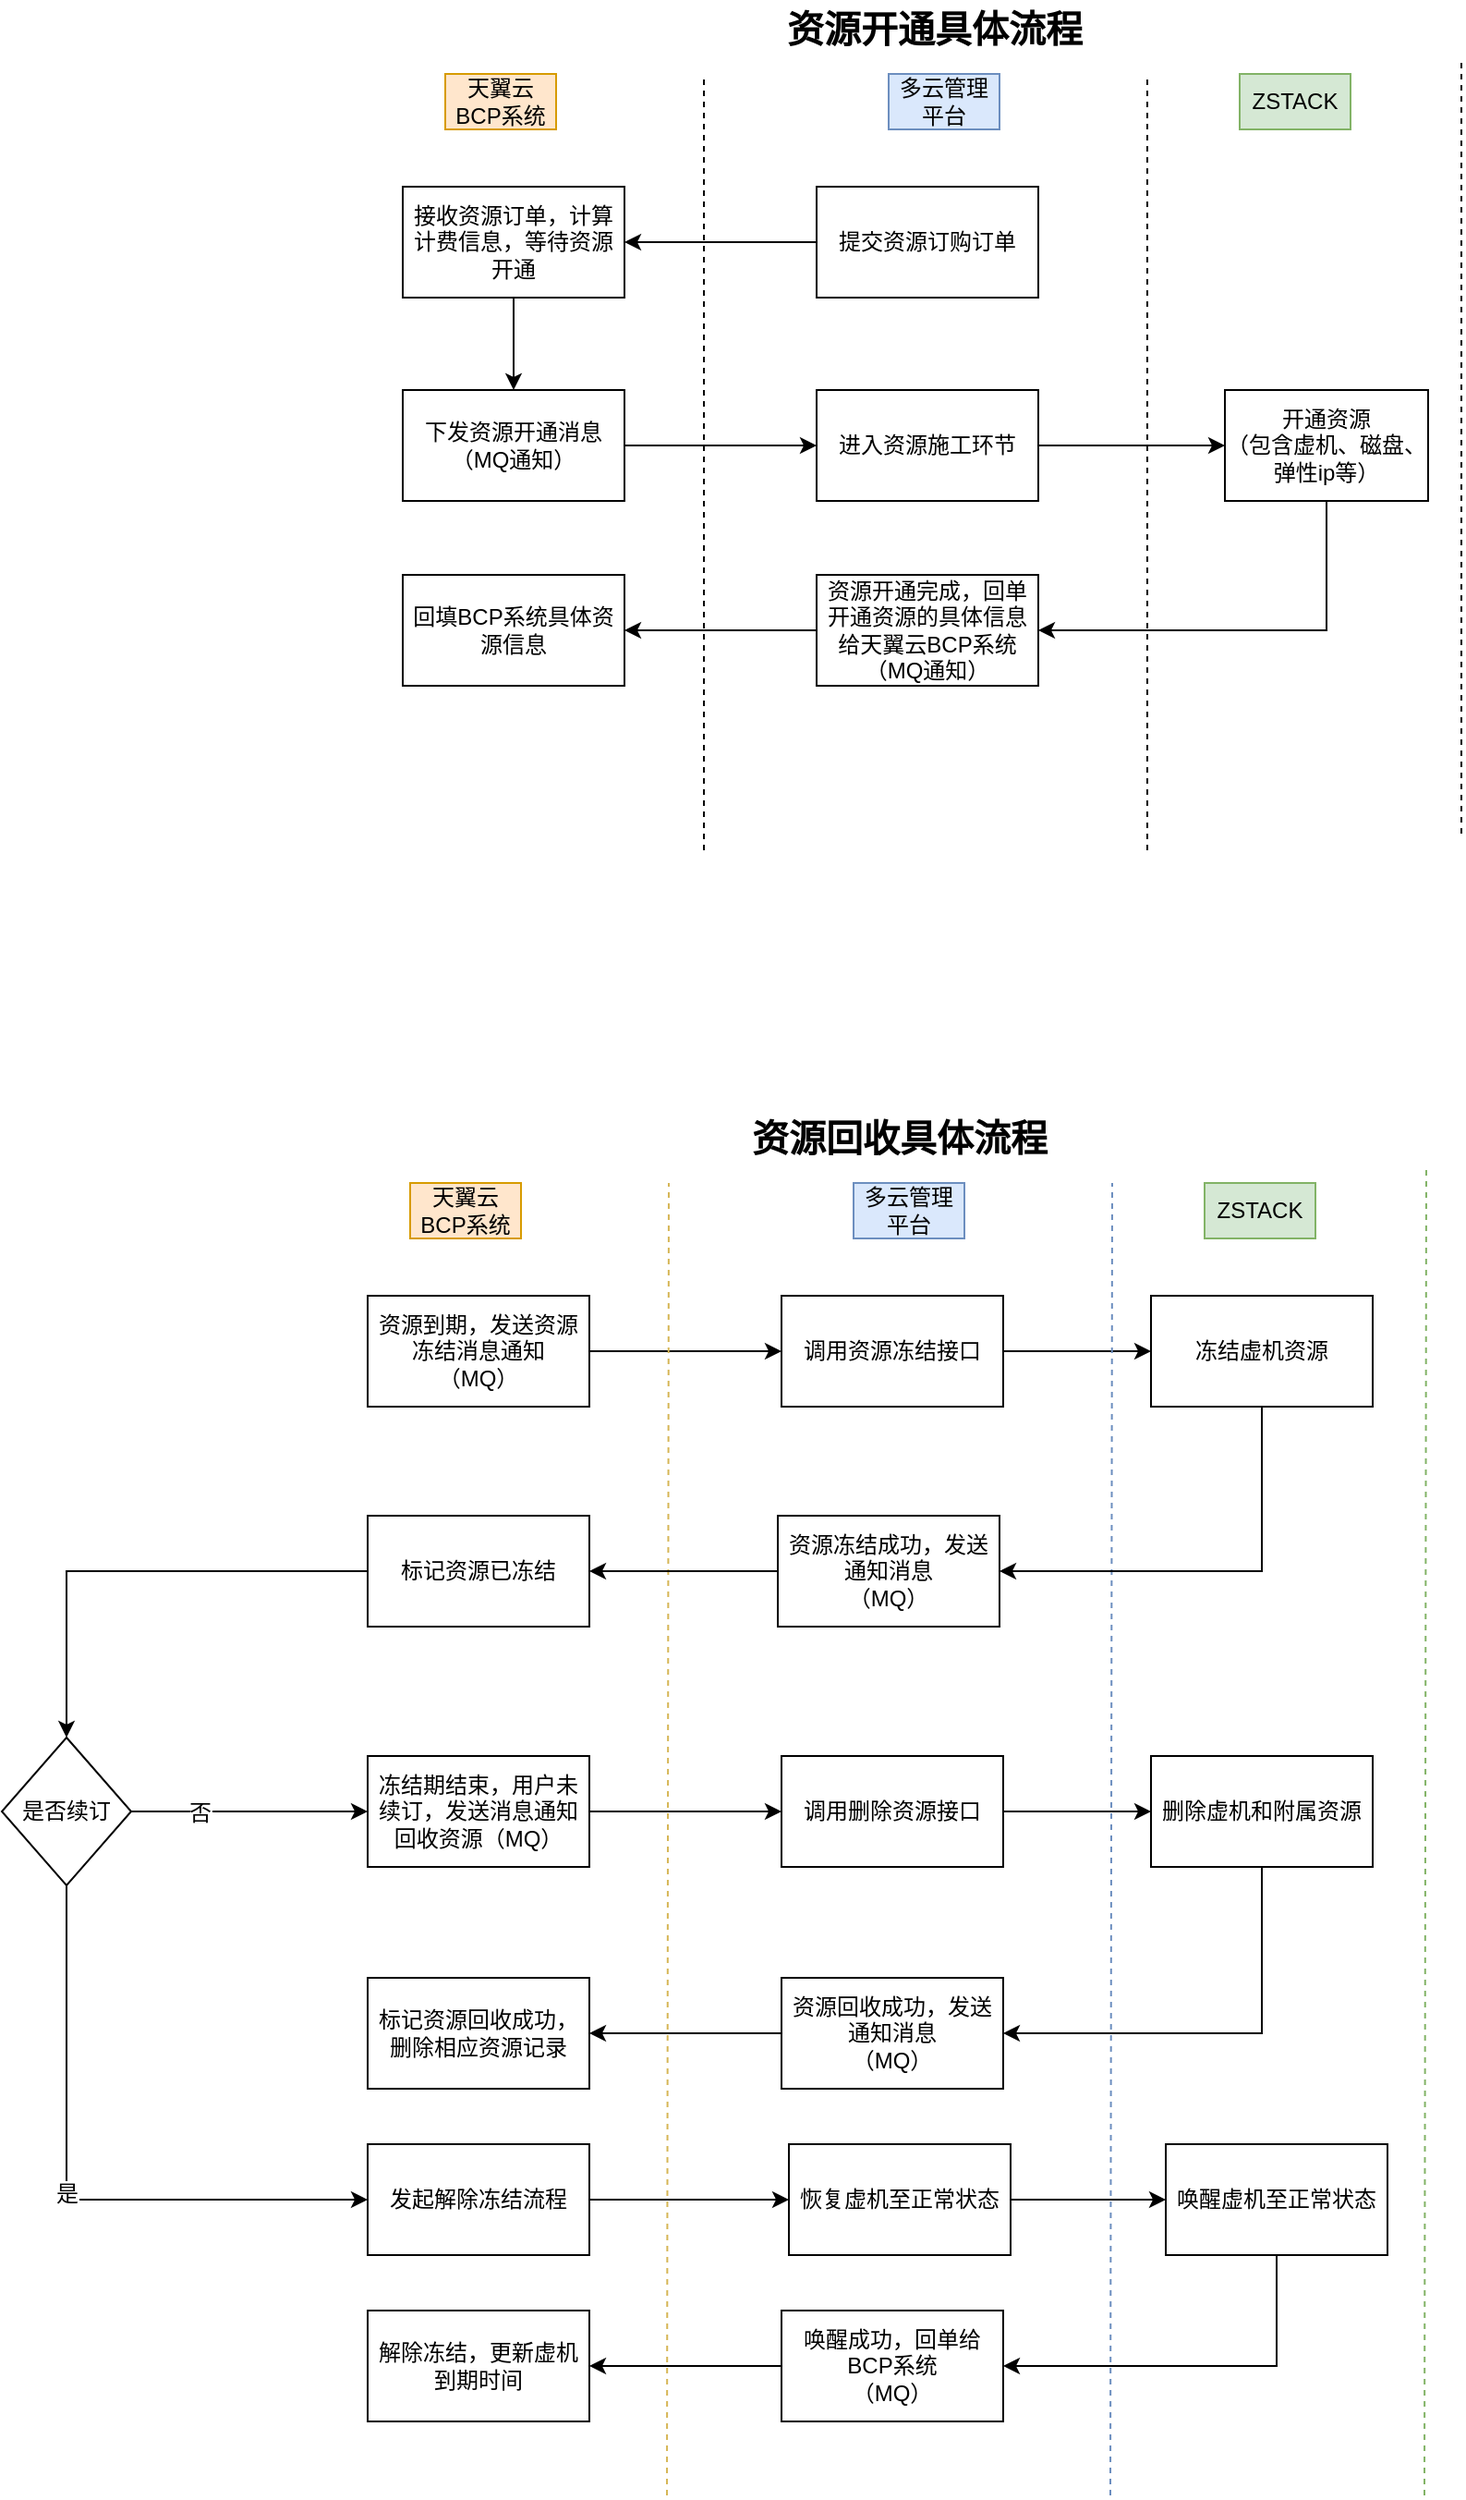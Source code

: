<mxfile version="16.6.5" type="github">
  <diagram id="rpGUyRY0c6zzdN_JAQHF" name="Page-1">
    <mxGraphModel dx="1730" dy="468" grid="1" gridSize="10" guides="1" tooltips="1" connect="1" arrows="1" fold="1" page="1" pageScale="1" pageWidth="827" pageHeight="1169" math="0" shadow="0">
      <root>
        <mxCell id="0" />
        <mxCell id="1" parent="0" />
        <mxCell id="3JQ_DlPpZyVaK5QD3R42-10" style="edgeStyle=orthogonalEdgeStyle;rounded=0;orthogonalLoop=1;jettySize=auto;html=1;" edge="1" parent="1" source="3JQ_DlPpZyVaK5QD3R42-1">
          <mxGeometry relative="1" as="geometry">
            <mxPoint x="137" y="211" as="targetPoint" />
          </mxGeometry>
        </mxCell>
        <mxCell id="3JQ_DlPpZyVaK5QD3R42-1" value="接收资源订单，计算计费信息，等待资源开通" style="rounded=0;whiteSpace=wrap;html=1;" vertex="1" parent="1">
          <mxGeometry x="77" y="101" width="120" height="60" as="geometry" />
        </mxCell>
        <mxCell id="3JQ_DlPpZyVaK5QD3R42-9" style="edgeStyle=orthogonalEdgeStyle;rounded=0;orthogonalLoop=1;jettySize=auto;html=1;entryX=1;entryY=0.5;entryDx=0;entryDy=0;" edge="1" parent="1" source="3JQ_DlPpZyVaK5QD3R42-2" target="3JQ_DlPpZyVaK5QD3R42-1">
          <mxGeometry relative="1" as="geometry" />
        </mxCell>
        <mxCell id="3JQ_DlPpZyVaK5QD3R42-2" value="提交资源订购订单" style="rounded=0;whiteSpace=wrap;html=1;" vertex="1" parent="1">
          <mxGeometry x="301" y="101" width="120" height="60" as="geometry" />
        </mxCell>
        <mxCell id="3JQ_DlPpZyVaK5QD3R42-3" value="" style="endArrow=none;dashed=1;html=1;rounded=0;" edge="1" parent="1">
          <mxGeometry width="50" height="50" relative="1" as="geometry">
            <mxPoint x="240" y="460" as="sourcePoint" />
            <mxPoint x="240" y="40" as="targetPoint" />
          </mxGeometry>
        </mxCell>
        <mxCell id="3JQ_DlPpZyVaK5QD3R42-4" value="" style="endArrow=none;dashed=1;html=1;rounded=0;" edge="1" parent="1">
          <mxGeometry width="50" height="50" relative="1" as="geometry">
            <mxPoint x="480" y="460" as="sourcePoint" />
            <mxPoint x="480" y="40" as="targetPoint" />
          </mxGeometry>
        </mxCell>
        <mxCell id="3JQ_DlPpZyVaK5QD3R42-5" value="" style="endArrow=none;dashed=1;html=1;rounded=0;" edge="1" parent="1">
          <mxGeometry width="50" height="50" relative="1" as="geometry">
            <mxPoint x="650" y="451" as="sourcePoint" />
            <mxPoint x="650" y="31" as="targetPoint" />
          </mxGeometry>
        </mxCell>
        <mxCell id="3JQ_DlPpZyVaK5QD3R42-6" value="天翼云BCP系统" style="text;html=1;strokeColor=#d79b00;fillColor=#ffe6cc;align=center;verticalAlign=middle;whiteSpace=wrap;rounded=0;" vertex="1" parent="1">
          <mxGeometry x="100" y="40" width="60" height="30" as="geometry" />
        </mxCell>
        <mxCell id="3JQ_DlPpZyVaK5QD3R42-7" value="多云管理平台" style="text;html=1;strokeColor=#6c8ebf;fillColor=#dae8fc;align=center;verticalAlign=middle;whiteSpace=wrap;rounded=0;" vertex="1" parent="1">
          <mxGeometry x="340" y="40" width="60" height="30" as="geometry" />
        </mxCell>
        <mxCell id="3JQ_DlPpZyVaK5QD3R42-8" value="ZSTACK" style="text;html=1;strokeColor=#82b366;fillColor=#d5e8d4;align=center;verticalAlign=middle;whiteSpace=wrap;rounded=0;" vertex="1" parent="1">
          <mxGeometry x="530" y="40" width="60" height="30" as="geometry" />
        </mxCell>
        <mxCell id="3JQ_DlPpZyVaK5QD3R42-14" style="edgeStyle=orthogonalEdgeStyle;rounded=0;orthogonalLoop=1;jettySize=auto;html=1;entryX=0;entryY=0.5;entryDx=0;entryDy=0;" edge="1" parent="1" source="3JQ_DlPpZyVaK5QD3R42-11" target="3JQ_DlPpZyVaK5QD3R42-15">
          <mxGeometry relative="1" as="geometry">
            <mxPoint x="557" y="241" as="targetPoint" />
          </mxGeometry>
        </mxCell>
        <mxCell id="3JQ_DlPpZyVaK5QD3R42-11" value="进入资源施工环节" style="rounded=0;whiteSpace=wrap;html=1;" vertex="1" parent="1">
          <mxGeometry x="301" y="211" width="120" height="60" as="geometry" />
        </mxCell>
        <mxCell id="3JQ_DlPpZyVaK5QD3R42-13" style="edgeStyle=orthogonalEdgeStyle;rounded=0;orthogonalLoop=1;jettySize=auto;html=1;entryX=0;entryY=0.5;entryDx=0;entryDy=0;" edge="1" parent="1" source="3JQ_DlPpZyVaK5QD3R42-12" target="3JQ_DlPpZyVaK5QD3R42-11">
          <mxGeometry relative="1" as="geometry" />
        </mxCell>
        <mxCell id="3JQ_DlPpZyVaK5QD3R42-12" value="下发资源开通消息（MQ通知）" style="rounded=0;whiteSpace=wrap;html=1;" vertex="1" parent="1">
          <mxGeometry x="77" y="211" width="120" height="60" as="geometry" />
        </mxCell>
        <mxCell id="3JQ_DlPpZyVaK5QD3R42-19" style="edgeStyle=orthogonalEdgeStyle;rounded=0;orthogonalLoop=1;jettySize=auto;html=1;exitX=0.5;exitY=1;exitDx=0;exitDy=0;entryX=1;entryY=0.5;entryDx=0;entryDy=0;" edge="1" parent="1" source="3JQ_DlPpZyVaK5QD3R42-15" target="3JQ_DlPpZyVaK5QD3R42-18">
          <mxGeometry relative="1" as="geometry" />
        </mxCell>
        <mxCell id="3JQ_DlPpZyVaK5QD3R42-15" value="开通资源&lt;br&gt;（包含虚机、磁盘、弹性ip等）" style="rounded=0;whiteSpace=wrap;html=1;" vertex="1" parent="1">
          <mxGeometry x="522" y="211" width="110" height="60" as="geometry" />
        </mxCell>
        <mxCell id="3JQ_DlPpZyVaK5QD3R42-21" value="" style="edgeStyle=orthogonalEdgeStyle;rounded=0;orthogonalLoop=1;jettySize=auto;html=1;" edge="1" parent="1" source="3JQ_DlPpZyVaK5QD3R42-18" target="3JQ_DlPpZyVaK5QD3R42-20">
          <mxGeometry relative="1" as="geometry" />
        </mxCell>
        <mxCell id="3JQ_DlPpZyVaK5QD3R42-18" value="资源开通完成，回单开通资源的具体信息&lt;br&gt;给天翼云BCP系统（MQ通知）" style="rounded=0;whiteSpace=wrap;html=1;" vertex="1" parent="1">
          <mxGeometry x="301" y="311" width="120" height="60" as="geometry" />
        </mxCell>
        <mxCell id="3JQ_DlPpZyVaK5QD3R42-20" value="回填BCP系统具体资源信息" style="whiteSpace=wrap;html=1;rounded=0;" vertex="1" parent="1">
          <mxGeometry x="77" y="311" width="120" height="60" as="geometry" />
        </mxCell>
        <mxCell id="3JQ_DlPpZyVaK5QD3R42-22" value="&lt;b&gt;&lt;font style=&quot;font-size: 20px&quot;&gt;资源开通具体流程&lt;/font&gt;&lt;/b&gt;" style="text;html=1;strokeColor=none;fillColor=none;align=center;verticalAlign=middle;whiteSpace=wrap;rounded=0;" vertex="1" parent="1">
          <mxGeometry x="270" width="190" height="30" as="geometry" />
        </mxCell>
        <mxCell id="3JQ_DlPpZyVaK5QD3R42-43" style="edgeStyle=orthogonalEdgeStyle;rounded=0;orthogonalLoop=1;jettySize=auto;html=1;entryX=0;entryY=0.5;entryDx=0;entryDy=0;fontSize=20;" edge="1" parent="1" source="3JQ_DlPpZyVaK5QD3R42-24" target="3JQ_DlPpZyVaK5QD3R42-26">
          <mxGeometry relative="1" as="geometry" />
        </mxCell>
        <mxCell id="3JQ_DlPpZyVaK5QD3R42-24" value="资源到期，发送资源冻结消息通知&lt;br&gt;（MQ）" style="rounded=0;whiteSpace=wrap;html=1;" vertex="1" parent="1">
          <mxGeometry x="58" y="701" width="120" height="60" as="geometry" />
        </mxCell>
        <mxCell id="3JQ_DlPpZyVaK5QD3R42-45" value="" style="edgeStyle=orthogonalEdgeStyle;rounded=0;orthogonalLoop=1;jettySize=auto;html=1;fontSize=20;" edge="1" parent="1" source="3JQ_DlPpZyVaK5QD3R42-26" target="3JQ_DlPpZyVaK5QD3R42-44">
          <mxGeometry relative="1" as="geometry" />
        </mxCell>
        <mxCell id="3JQ_DlPpZyVaK5QD3R42-26" value="调用资源冻结接口" style="rounded=0;whiteSpace=wrap;html=1;" vertex="1" parent="1">
          <mxGeometry x="282" y="701" width="120" height="60" as="geometry" />
        </mxCell>
        <mxCell id="3JQ_DlPpZyVaK5QD3R42-27" value="" style="endArrow=none;dashed=1;html=1;rounded=0;fillColor=#fff2cc;strokeColor=#d6b656;" edge="1" parent="1">
          <mxGeometry width="50" height="50" relative="1" as="geometry">
            <mxPoint x="220" y="1350" as="sourcePoint" />
            <mxPoint x="221" y="640" as="targetPoint" />
          </mxGeometry>
        </mxCell>
        <mxCell id="3JQ_DlPpZyVaK5QD3R42-28" value="" style="endArrow=none;dashed=1;html=1;rounded=0;fillColor=#dae8fc;strokeColor=#6c8ebf;" edge="1" parent="1">
          <mxGeometry width="50" height="50" relative="1" as="geometry">
            <mxPoint x="460" y="1350" as="sourcePoint" />
            <mxPoint x="461" y="640" as="targetPoint" />
          </mxGeometry>
        </mxCell>
        <mxCell id="3JQ_DlPpZyVaK5QD3R42-29" value="" style="endArrow=none;dashed=1;html=1;rounded=0;fillColor=#d5e8d4;strokeColor=#82b366;" edge="1" parent="1">
          <mxGeometry width="50" height="50" relative="1" as="geometry">
            <mxPoint x="630" y="1350" as="sourcePoint" />
            <mxPoint x="631" y="631" as="targetPoint" />
          </mxGeometry>
        </mxCell>
        <mxCell id="3JQ_DlPpZyVaK5QD3R42-30" value="天翼云BCP系统" style="text;html=1;strokeColor=#d79b00;fillColor=#ffe6cc;align=center;verticalAlign=middle;whiteSpace=wrap;rounded=0;" vertex="1" parent="1">
          <mxGeometry x="81" y="640" width="60" height="30" as="geometry" />
        </mxCell>
        <mxCell id="3JQ_DlPpZyVaK5QD3R42-31" value="多云管理平台" style="text;html=1;strokeColor=#6c8ebf;fillColor=#dae8fc;align=center;verticalAlign=middle;whiteSpace=wrap;rounded=0;" vertex="1" parent="1">
          <mxGeometry x="321" y="640" width="60" height="30" as="geometry" />
        </mxCell>
        <mxCell id="3JQ_DlPpZyVaK5QD3R42-32" value="ZSTACK" style="text;html=1;strokeColor=#82b366;fillColor=#d5e8d4;align=center;verticalAlign=middle;whiteSpace=wrap;rounded=0;" vertex="1" parent="1">
          <mxGeometry x="511" y="640" width="60" height="30" as="geometry" />
        </mxCell>
        <mxCell id="3JQ_DlPpZyVaK5QD3R42-42" value="&lt;b&gt;&lt;font style=&quot;font-size: 20px&quot;&gt;资源回收具体流程&lt;/font&gt;&lt;/b&gt;" style="text;html=1;strokeColor=none;fillColor=none;align=center;verticalAlign=middle;whiteSpace=wrap;rounded=0;" vertex="1" parent="1">
          <mxGeometry x="251" y="600" width="190" height="30" as="geometry" />
        </mxCell>
        <mxCell id="3JQ_DlPpZyVaK5QD3R42-48" style="edgeStyle=orthogonalEdgeStyle;rounded=0;orthogonalLoop=1;jettySize=auto;html=1;exitX=0.5;exitY=1;exitDx=0;exitDy=0;entryX=1;entryY=0.5;entryDx=0;entryDy=0;fontSize=20;" edge="1" parent="1" source="3JQ_DlPpZyVaK5QD3R42-44" target="3JQ_DlPpZyVaK5QD3R42-49">
          <mxGeometry relative="1" as="geometry">
            <mxPoint x="402" y="850" as="targetPoint" />
          </mxGeometry>
        </mxCell>
        <mxCell id="3JQ_DlPpZyVaK5QD3R42-44" value="冻结虚机资源" style="whiteSpace=wrap;html=1;rounded=0;" vertex="1" parent="1">
          <mxGeometry x="482" y="701" width="120" height="60" as="geometry" />
        </mxCell>
        <mxCell id="3JQ_DlPpZyVaK5QD3R42-51" value="" style="edgeStyle=orthogonalEdgeStyle;rounded=0;orthogonalLoop=1;jettySize=auto;html=1;fontSize=12;" edge="1" parent="1" source="3JQ_DlPpZyVaK5QD3R42-49" target="3JQ_DlPpZyVaK5QD3R42-50">
          <mxGeometry relative="1" as="geometry" />
        </mxCell>
        <mxCell id="3JQ_DlPpZyVaK5QD3R42-49" value="资源冻结成功，发送通知消息&lt;br&gt;（MQ）" style="rounded=0;whiteSpace=wrap;html=1;fontSize=12;" vertex="1" parent="1">
          <mxGeometry x="280" y="820" width="120" height="60" as="geometry" />
        </mxCell>
        <mxCell id="3JQ_DlPpZyVaK5QD3R42-66" style="edgeStyle=orthogonalEdgeStyle;rounded=0;orthogonalLoop=1;jettySize=auto;html=1;entryX=0.5;entryY=0;entryDx=0;entryDy=0;fontSize=12;" edge="1" parent="1" source="3JQ_DlPpZyVaK5QD3R42-50" target="3JQ_DlPpZyVaK5QD3R42-65">
          <mxGeometry relative="1" as="geometry" />
        </mxCell>
        <mxCell id="3JQ_DlPpZyVaK5QD3R42-50" value="标记资源已冻结" style="whiteSpace=wrap;html=1;rounded=0;" vertex="1" parent="1">
          <mxGeometry x="58" y="820" width="120" height="60" as="geometry" />
        </mxCell>
        <mxCell id="3JQ_DlPpZyVaK5QD3R42-54" value="" style="edgeStyle=orthogonalEdgeStyle;rounded=0;orthogonalLoop=1;jettySize=auto;html=1;fontSize=12;" edge="1" parent="1" source="3JQ_DlPpZyVaK5QD3R42-52" target="3JQ_DlPpZyVaK5QD3R42-53">
          <mxGeometry relative="1" as="geometry" />
        </mxCell>
        <mxCell id="3JQ_DlPpZyVaK5QD3R42-52" value="冻结期结束，用户未续订，发送消息通知回收资源（MQ）" style="rounded=0;whiteSpace=wrap;html=1;fontSize=12;" vertex="1" parent="1">
          <mxGeometry x="58" y="950" width="120" height="60" as="geometry" />
        </mxCell>
        <mxCell id="3JQ_DlPpZyVaK5QD3R42-56" value="" style="edgeStyle=orthogonalEdgeStyle;rounded=0;orthogonalLoop=1;jettySize=auto;html=1;fontSize=12;" edge="1" parent="1" source="3JQ_DlPpZyVaK5QD3R42-53" target="3JQ_DlPpZyVaK5QD3R42-55">
          <mxGeometry relative="1" as="geometry" />
        </mxCell>
        <mxCell id="3JQ_DlPpZyVaK5QD3R42-53" value="调用删除资源接口" style="whiteSpace=wrap;html=1;rounded=0;" vertex="1" parent="1">
          <mxGeometry x="282" y="950" width="120" height="60" as="geometry" />
        </mxCell>
        <mxCell id="3JQ_DlPpZyVaK5QD3R42-61" style="edgeStyle=orthogonalEdgeStyle;rounded=0;orthogonalLoop=1;jettySize=auto;html=1;exitX=0.5;exitY=1;exitDx=0;exitDy=0;entryX=1;entryY=0.5;entryDx=0;entryDy=0;fontSize=12;" edge="1" parent="1" source="3JQ_DlPpZyVaK5QD3R42-55" target="3JQ_DlPpZyVaK5QD3R42-58">
          <mxGeometry relative="1" as="geometry" />
        </mxCell>
        <mxCell id="3JQ_DlPpZyVaK5QD3R42-55" value="删除虚机和附属资源" style="whiteSpace=wrap;html=1;rounded=0;" vertex="1" parent="1">
          <mxGeometry x="482" y="950" width="120" height="60" as="geometry" />
        </mxCell>
        <mxCell id="3JQ_DlPpZyVaK5QD3R42-63" value="" style="edgeStyle=orthogonalEdgeStyle;rounded=0;orthogonalLoop=1;jettySize=auto;html=1;fontSize=12;" edge="1" parent="1" source="3JQ_DlPpZyVaK5QD3R42-58" target="3JQ_DlPpZyVaK5QD3R42-62">
          <mxGeometry relative="1" as="geometry" />
        </mxCell>
        <mxCell id="3JQ_DlPpZyVaK5QD3R42-58" value="资源回收成功，发送通知消息&lt;br&gt;（MQ）" style="whiteSpace=wrap;html=1;rounded=0;" vertex="1" parent="1">
          <mxGeometry x="282" y="1070" width="120" height="60" as="geometry" />
        </mxCell>
        <mxCell id="3JQ_DlPpZyVaK5QD3R42-62" value="标记资源回收成功，删除相应资源记录" style="whiteSpace=wrap;html=1;rounded=0;" vertex="1" parent="1">
          <mxGeometry x="58" y="1070" width="120" height="60" as="geometry" />
        </mxCell>
        <mxCell id="3JQ_DlPpZyVaK5QD3R42-67" style="edgeStyle=orthogonalEdgeStyle;rounded=0;orthogonalLoop=1;jettySize=auto;html=1;entryX=0;entryY=0.5;entryDx=0;entryDy=0;fontSize=12;" edge="1" parent="1" source="3JQ_DlPpZyVaK5QD3R42-65" target="3JQ_DlPpZyVaK5QD3R42-52">
          <mxGeometry relative="1" as="geometry" />
        </mxCell>
        <mxCell id="3JQ_DlPpZyVaK5QD3R42-68" value="否" style="edgeLabel;html=1;align=center;verticalAlign=middle;resizable=0;points=[];fontSize=12;" vertex="1" connectable="0" parent="3JQ_DlPpZyVaK5QD3R42-67">
          <mxGeometry x="-0.429" y="-1" relative="1" as="geometry">
            <mxPoint as="offset" />
          </mxGeometry>
        </mxCell>
        <mxCell id="3JQ_DlPpZyVaK5QD3R42-69" value="是" style="edgeStyle=orthogonalEdgeStyle;rounded=0;orthogonalLoop=1;jettySize=auto;html=1;fontSize=12;entryX=0;entryY=0.5;entryDx=0;entryDy=0;" edge="1" parent="1" source="3JQ_DlPpZyVaK5QD3R42-65" target="3JQ_DlPpZyVaK5QD3R42-70">
          <mxGeometry relative="1" as="geometry">
            <mxPoint x="-40" y="1130" as="targetPoint" />
            <Array as="points">
              <mxPoint x="-105" y="1190" />
            </Array>
          </mxGeometry>
        </mxCell>
        <mxCell id="3JQ_DlPpZyVaK5QD3R42-65" value="是否续订" style="rhombus;whiteSpace=wrap;html=1;fontSize=12;" vertex="1" parent="1">
          <mxGeometry x="-140" y="940" width="70" height="80" as="geometry" />
        </mxCell>
        <mxCell id="3JQ_DlPpZyVaK5QD3R42-73" style="edgeStyle=orthogonalEdgeStyle;rounded=0;orthogonalLoop=1;jettySize=auto;html=1;entryX=0;entryY=0.5;entryDx=0;entryDy=0;fontSize=12;" edge="1" parent="1" source="3JQ_DlPpZyVaK5QD3R42-70" target="3JQ_DlPpZyVaK5QD3R42-72">
          <mxGeometry relative="1" as="geometry" />
        </mxCell>
        <mxCell id="3JQ_DlPpZyVaK5QD3R42-70" value="发起解除冻结流程" style="rounded=0;whiteSpace=wrap;html=1;fontSize=12;" vertex="1" parent="1">
          <mxGeometry x="58" y="1160" width="120" height="60" as="geometry" />
        </mxCell>
        <mxCell id="3JQ_DlPpZyVaK5QD3R42-74" style="edgeStyle=orthogonalEdgeStyle;rounded=0;orthogonalLoop=1;jettySize=auto;html=1;fontSize=12;entryX=0;entryY=0.5;entryDx=0;entryDy=0;" edge="1" parent="1" source="3JQ_DlPpZyVaK5QD3R42-72" target="3JQ_DlPpZyVaK5QD3R42-75">
          <mxGeometry relative="1" as="geometry">
            <mxPoint x="270" y="1190" as="targetPoint" />
          </mxGeometry>
        </mxCell>
        <mxCell id="3JQ_DlPpZyVaK5QD3R42-72" value="恢复虚机至正常状态" style="rounded=0;whiteSpace=wrap;html=1;fontSize=12;" vertex="1" parent="1">
          <mxGeometry x="286" y="1160" width="120" height="60" as="geometry" />
        </mxCell>
        <mxCell id="3JQ_DlPpZyVaK5QD3R42-78" style="edgeStyle=orthogonalEdgeStyle;rounded=0;orthogonalLoop=1;jettySize=auto;html=1;exitX=0.5;exitY=1;exitDx=0;exitDy=0;entryX=1;entryY=0.5;entryDx=0;entryDy=0;fontSize=12;" edge="1" parent="1" source="3JQ_DlPpZyVaK5QD3R42-75" target="3JQ_DlPpZyVaK5QD3R42-76">
          <mxGeometry relative="1" as="geometry" />
        </mxCell>
        <mxCell id="3JQ_DlPpZyVaK5QD3R42-75" value="唤醒虚机至正常状态" style="rounded=0;whiteSpace=wrap;html=1;fontSize=12;" vertex="1" parent="1">
          <mxGeometry x="490" y="1160" width="120" height="60" as="geometry" />
        </mxCell>
        <mxCell id="3JQ_DlPpZyVaK5QD3R42-81" value="" style="edgeStyle=orthogonalEdgeStyle;rounded=0;orthogonalLoop=1;jettySize=auto;html=1;fontSize=12;" edge="1" parent="1" source="3JQ_DlPpZyVaK5QD3R42-76" target="3JQ_DlPpZyVaK5QD3R42-80">
          <mxGeometry relative="1" as="geometry" />
        </mxCell>
        <mxCell id="3JQ_DlPpZyVaK5QD3R42-76" value="唤醒成功，回单给BCP系统&lt;br&gt;（MQ）" style="rounded=0;whiteSpace=wrap;html=1;fontSize=12;" vertex="1" parent="1">
          <mxGeometry x="282" y="1250" width="120" height="60" as="geometry" />
        </mxCell>
        <mxCell id="3JQ_DlPpZyVaK5QD3R42-80" value="解除冻结，更新虚机到期时间" style="whiteSpace=wrap;html=1;rounded=0;" vertex="1" parent="1">
          <mxGeometry x="58" y="1250" width="120" height="60" as="geometry" />
        </mxCell>
      </root>
    </mxGraphModel>
  </diagram>
</mxfile>

